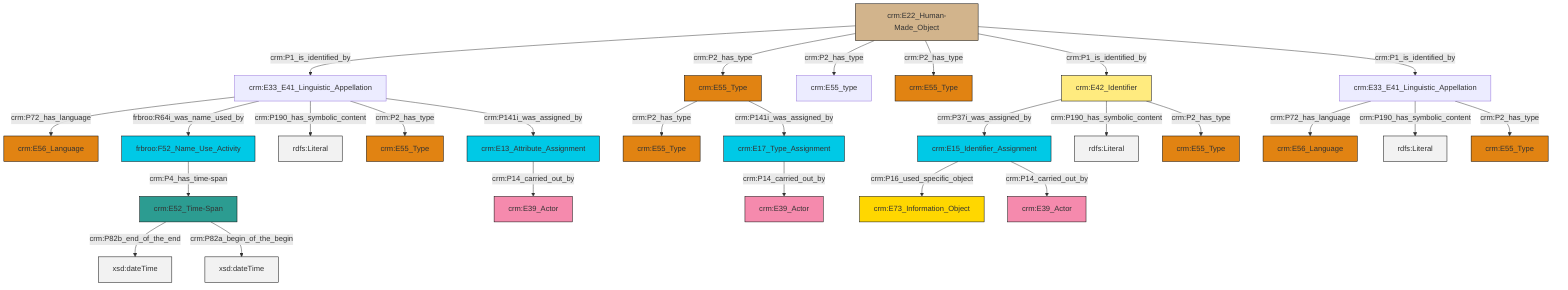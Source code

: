 graph TD
classDef Literal fill:#f2f2f2,stroke:#000000;
classDef CRM_Entity fill:#FFFFFF,stroke:#000000;
classDef Temporal_Entity fill:#00C9E6, stroke:#000000;
classDef Type fill:#E18312, stroke:#000000;
classDef Time-Span fill:#2C9C91, stroke:#000000;
classDef Appellation fill:#FFEB7F, stroke:#000000;
classDef Place fill:#008836, stroke:#000000;
classDef Persistent_Item fill:#B266B2, stroke:#000000;
classDef Conceptual_Object fill:#FFD700, stroke:#000000;
classDef Physical_Thing fill:#D2B48C, stroke:#000000;
classDef Actor fill:#f58aad, stroke:#000000;
classDef PC_Classes fill:#4ce600, stroke:#000000;
classDef Multi fill:#cccccc,stroke:#000000;

0["crm:E22_Human-Made_Object"]:::Physical_Thing -->|crm:P1_is_identified_by| 1["crm:E33_E41_Linguistic_Appellation"]:::Default
2["crm:E42_Identifier"]:::Appellation -->|crm:P37i_was_assigned_by| 3["crm:E15_Identifier_Assignment"]:::Temporal_Entity
5["crm:E33_E41_Linguistic_Appellation"]:::Default -->|crm:P72_has_language| 6["crm:E56_Language"]:::Type
0["crm:E22_Human-Made_Object"]:::Physical_Thing -->|crm:P2_has_type| 7["crm:E55_Type"]:::Type
1["crm:E33_E41_Linguistic_Appellation"]:::Default -->|crm:P72_has_language| 8["crm:E56_Language"]:::Type
5["crm:E33_E41_Linguistic_Appellation"]:::Default -->|crm:P190_has_symbolic_content| 11[rdfs:Literal]:::Literal
0["crm:E22_Human-Made_Object"]:::Physical_Thing -->|crm:P2_has_type| 13["crm:E55_type"]:::Default
1["crm:E33_E41_Linguistic_Appellation"]:::Default -->|frbroo:R64i_was_name_used_by| 14["frbroo:F52_Name_Use_Activity"]:::Temporal_Entity
5["crm:E33_E41_Linguistic_Appellation"]:::Default -->|crm:P2_has_type| 15["crm:E55_Type"]:::Type
3["crm:E15_Identifier_Assignment"]:::Temporal_Entity -->|crm:P16_used_specific_object| 16["crm:E73_Information_Object"]:::Conceptual_Object
2["crm:E42_Identifier"]:::Appellation -->|crm:P190_has_symbolic_content| 17[rdfs:Literal]:::Literal
18["crm:E52_Time-Span"]:::Time-Span -->|crm:P82b_end_of_the_end| 19[xsd:dateTime]:::Literal
1["crm:E33_E41_Linguistic_Appellation"]:::Default -->|crm:P190_has_symbolic_content| 22[rdfs:Literal]:::Literal
3["crm:E15_Identifier_Assignment"]:::Temporal_Entity -->|crm:P14_carried_out_by| 23["crm:E39_Actor"]:::Actor
20["crm:E17_Type_Assignment"]:::Temporal_Entity -->|crm:P14_carried_out_by| 30["crm:E39_Actor"]:::Actor
0["crm:E22_Human-Made_Object"]:::Physical_Thing -->|crm:P2_has_type| 31["crm:E55_Type"]:::Type
18["crm:E52_Time-Span"]:::Time-Span -->|crm:P82a_begin_of_the_begin| 35[xsd:dateTime]:::Literal
14["frbroo:F52_Name_Use_Activity"]:::Temporal_Entity -->|crm:P4_has_time-span| 18["crm:E52_Time-Span"]:::Time-Span
39["crm:E13_Attribute_Assignment"]:::Temporal_Entity -->|crm:P14_carried_out_by| 9["crm:E39_Actor"]:::Actor
7["crm:E55_Type"]:::Type -->|crm:P2_has_type| 42["crm:E55_Type"]:::Type
0["crm:E22_Human-Made_Object"]:::Physical_Thing -->|crm:P1_is_identified_by| 2["crm:E42_Identifier"]:::Appellation
2["crm:E42_Identifier"]:::Appellation -->|crm:P2_has_type| 36["crm:E55_Type"]:::Type
1["crm:E33_E41_Linguistic_Appellation"]:::Default -->|crm:P2_has_type| 40["crm:E55_Type"]:::Type
1["crm:E33_E41_Linguistic_Appellation"]:::Default -->|crm:P141i_was_assigned_by| 39["crm:E13_Attribute_Assignment"]:::Temporal_Entity
0["crm:E22_Human-Made_Object"]:::Physical_Thing -->|crm:P1_is_identified_by| 5["crm:E33_E41_Linguistic_Appellation"]:::Default
7["crm:E55_Type"]:::Type -->|crm:P141i_was_assigned_by| 20["crm:E17_Type_Assignment"]:::Temporal_Entity
